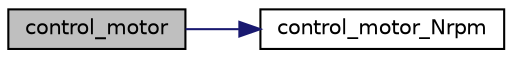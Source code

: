 digraph "control_motor"
{
 // LATEX_PDF_SIZE
  edge [fontname="Helvetica",fontsize="10",labelfontname="Helvetica",labelfontsize="10"];
  node [fontname="Helvetica",fontsize="10",shape=record];
  rankdir="LR";
  Node1 [label="control_motor",height=0.2,width=0.4,color="black", fillcolor="grey75", style="filled", fontcolor="black",tooltip="与えられた、並進速度(lin_vel)と回転速度(ang_vel)で、車体を制御"];
  Node1 -> Node2 [color="midnightblue",fontsize="10",style="solid",fontname="Helvetica"];
  Node2 [label="control_motor_Nrpm",height=0.2,width=0.4,color="black", fillcolor="white", style="filled",URL="$control__motor_8c.html#a87245c37f9809b1fe351ec22c8fa01d8",tooltip="与えられた回転数で、左右輪の回転数を制御"];
}
